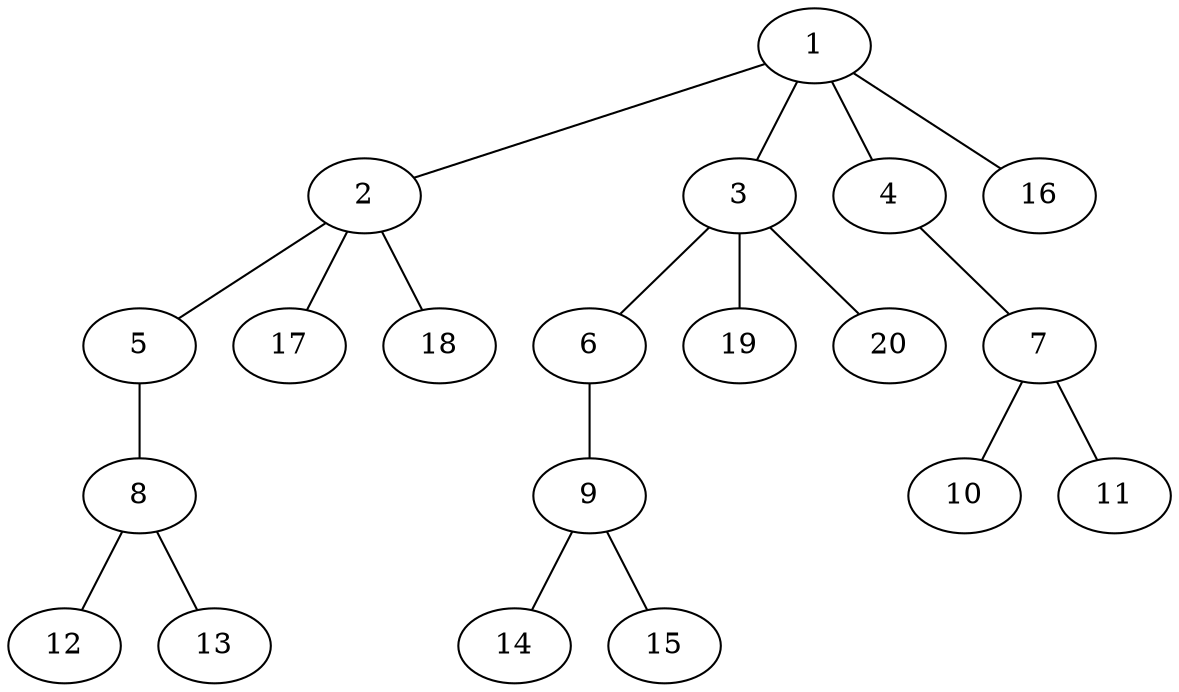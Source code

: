 graph molecule_1417 {
	1	 [chem=C];
	2	 [chem=C];
	1 -- 2	 [valence=1];
	3	 [chem=C];
	1 -- 3	 [valence=1];
	4	 [chem=O];
	1 -- 4	 [valence=1];
	16	 [chem=H];
	1 -- 16	 [valence=1];
	5	 [chem=O];
	2 -- 5	 [valence=1];
	17	 [chem=H];
	2 -- 17	 [valence=1];
	18	 [chem=H];
	2 -- 18	 [valence=1];
	6	 [chem=O];
	3 -- 6	 [valence=1];
	19	 [chem=H];
	3 -- 19	 [valence=1];
	20	 [chem=H];
	3 -- 20	 [valence=1];
	7	 [chem=N];
	4 -- 7	 [valence=1];
	8	 [chem=N];
	5 -- 8	 [valence=1];
	9	 [chem=N];
	6 -- 9	 [valence=1];
	10	 [chem=O];
	7 -- 10	 [valence=2];
	11	 [chem=O];
	7 -- 11	 [valence=1];
	12	 [chem=O];
	8 -- 12	 [valence=2];
	13	 [chem=O];
	8 -- 13	 [valence=1];
	14	 [chem=O];
	9 -- 14	 [valence=2];
	15	 [chem=O];
	9 -- 15	 [valence=1];
}
